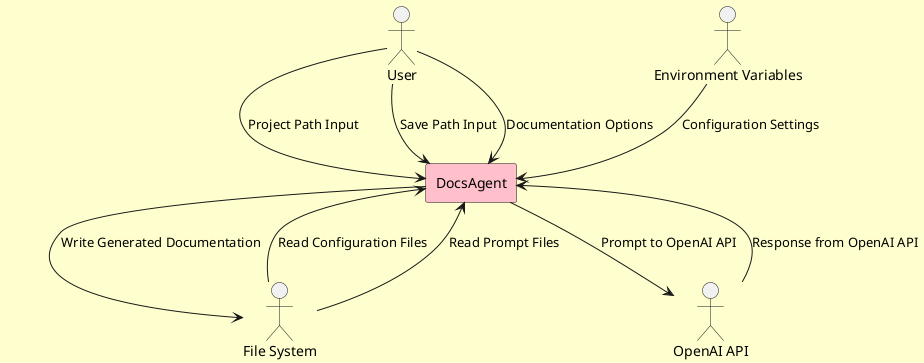 
@startuml
' This diagram represents the system context for the DocsAgent.

skinparam backgroundColor #FEFECE

actor User
actor "Environment Variables" as EnvVars
actor "File System" as FileSys
actor "OpenAI API" as OpenAI

rectangle "DocsAgent" #pink {
}

User --> "DocsAgent" : Project Path Input
User --> "DocsAgent" : Save Path Input
User --> "DocsAgent" : Documentation Options

EnvVars --> "DocsAgent" : Configuration Settings

FileSys --> "DocsAgent" : Read Configuration Files
FileSys --> "DocsAgent" : Read Prompt Files
"DocsAgent" --> FileSys : Write Generated Documentation

"DocsAgent" --> OpenAI : Prompt to OpenAI API
OpenAI --> "DocsAgent" : Response from OpenAI API

@enduml
